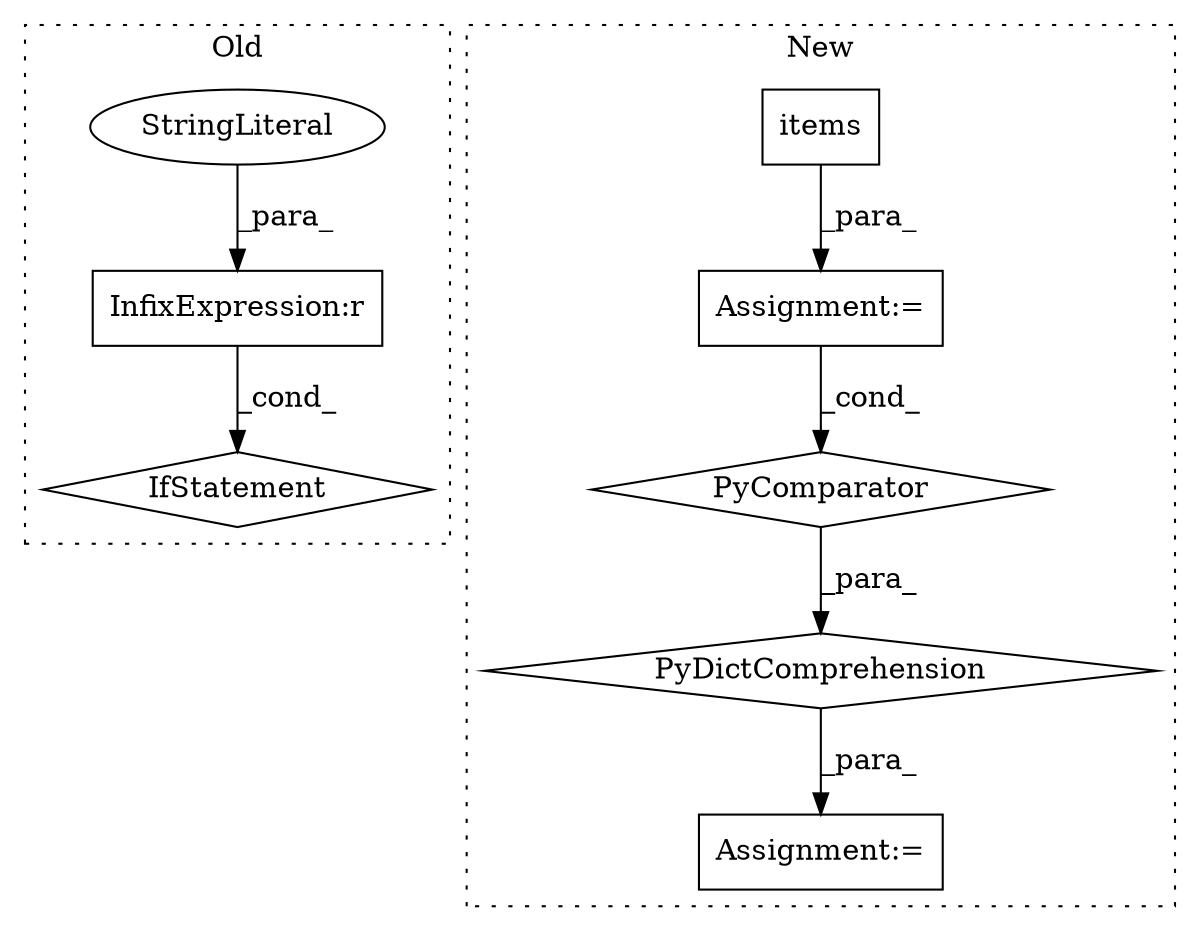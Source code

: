 digraph G {
subgraph cluster0 {
1 [label="IfStatement" a="25" s="4741,4771" l="4,2" shape="diamond"];
7 [label="InfixExpression:r" a="27" s="4762" l="4" shape="box"];
8 [label="StringLiteral" a="45" s="4766" l="5" shape="ellipse"];
label = "Old";
style="dotted";
}
subgraph cluster1 {
2 [label="PyDictComprehension" a="110" s="5741" l="167" shape="diamond"];
3 [label="PyComparator" a="113" s="5862" l="38" shape="diamond"];
4 [label="Assignment:=" a="7" s="5678" l="1" shape="box"];
5 [label="Assignment:=" a="7" s="5725" l="16" shape="box"];
6 [label="items" a="32" s="5693" l="7" shape="box"];
label = "New";
style="dotted";
}
2 -> 5 [label="_para_"];
3 -> 2 [label="_para_"];
4 -> 3 [label="_cond_"];
6 -> 4 [label="_para_"];
7 -> 1 [label="_cond_"];
8 -> 7 [label="_para_"];
}